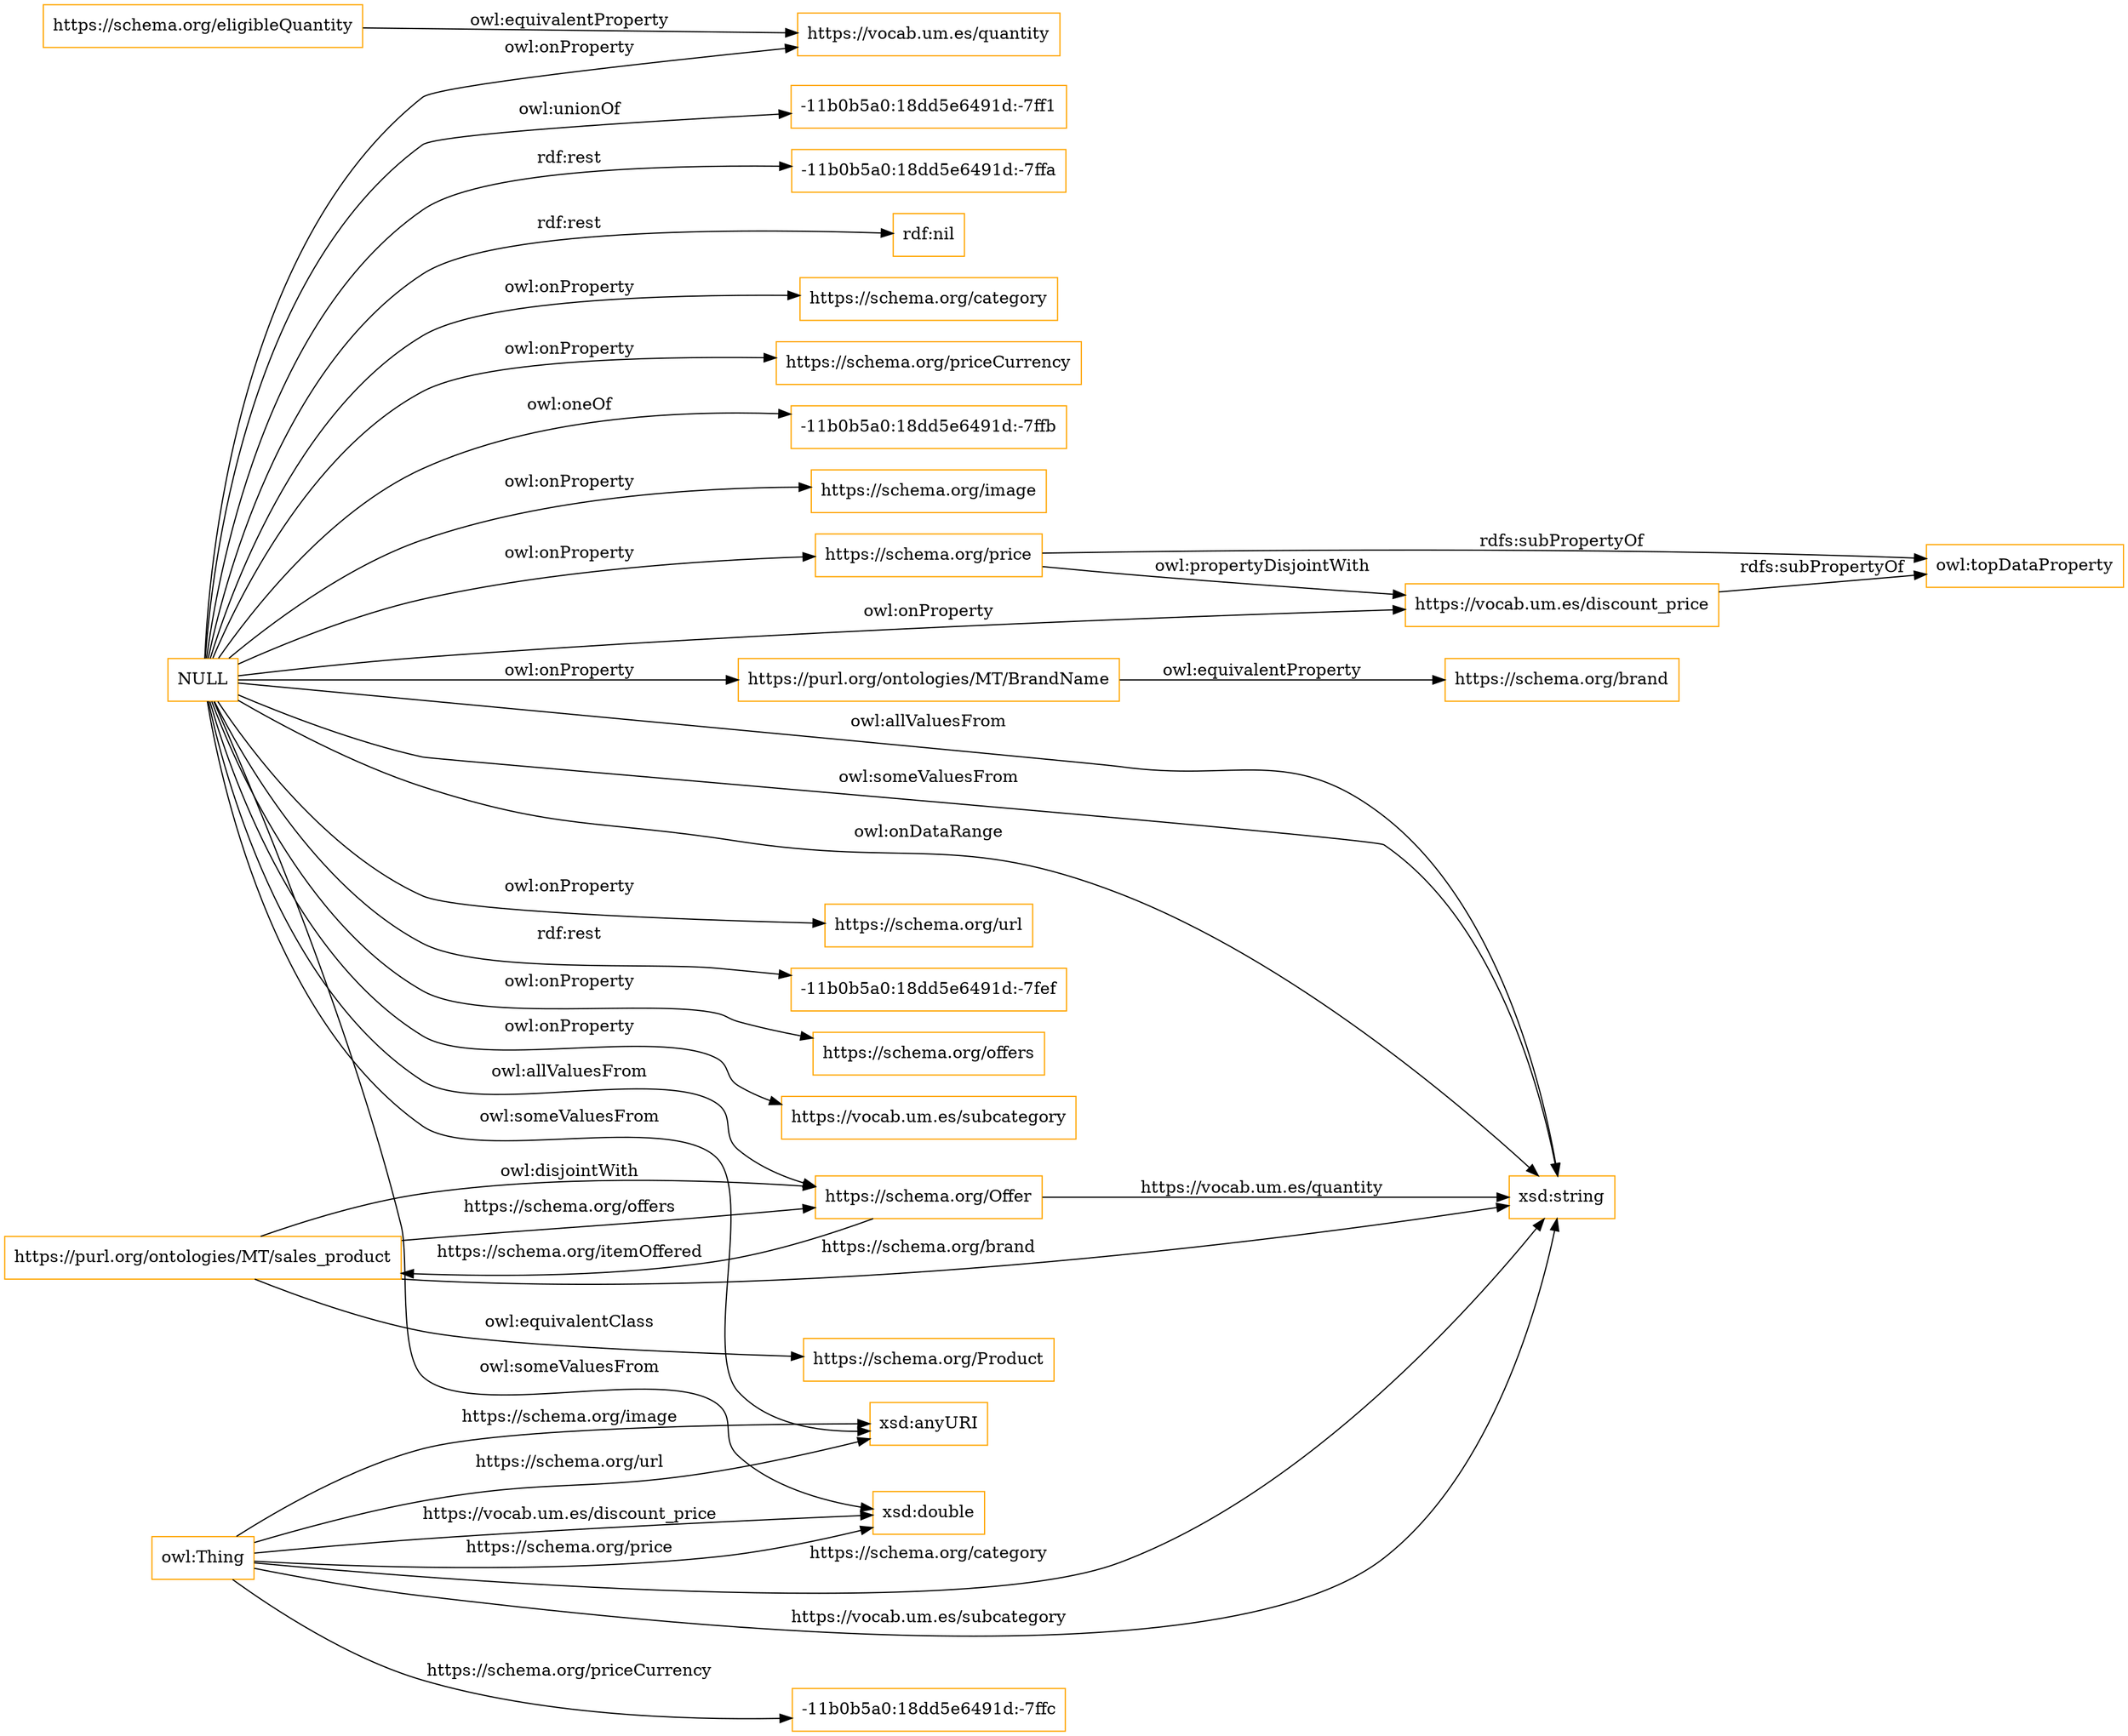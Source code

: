 digraph ar2dtool_diagram { 
rankdir=LR;
size="1501"
node [shape = rectangle, color="orange"]; "https://schema.org/Product" "https://schema.org/Offer" "https://purl.org/ontologies/MT/sales_product" ; /*classes style*/
	"https://schema.org/eligibleQuantity" -> "https://vocab.um.es/quantity" [ label = "owl:equivalentProperty" ];
	"https://purl.org/ontologies/MT/sales_product" -> "https://schema.org/Offer" [ label = "owl:disjointWith" ];
	"https://purl.org/ontologies/MT/sales_product" -> "https://schema.org/Product" [ label = "owl:equivalentClass" ];
	"https://purl.org/ontologies/MT/BrandName" -> "https://schema.org/brand" [ label = "owl:equivalentProperty" ];
	"https://schema.org/price" -> "https://vocab.um.es/discount_price" [ label = "owl:propertyDisjointWith" ];
	"https://schema.org/price" -> "owl:topDataProperty" [ label = "rdfs:subPropertyOf" ];
	"NULL" -> "https://schema.org/image" [ label = "owl:onProperty" ];
	"NULL" -> "https://schema.org/price" [ label = "owl:onProperty" ];
	"NULL" -> "xsd:string" [ label = "owl:someValuesFrom" ];
	"NULL" -> "https://schema.org/url" [ label = "owl:onProperty" ];
	"NULL" -> "-11b0b5a0:18dd5e6491d:-7fef" [ label = "rdf:rest" ];
	"NULL" -> "https://vocab.um.es/quantity" [ label = "owl:onProperty" ];
	"NULL" -> "xsd:anyURI" [ label = "owl:someValuesFrom" ];
	"NULL" -> "https://schema.org/offers" [ label = "owl:onProperty" ];
	"NULL" -> "https://vocab.um.es/subcategory" [ label = "owl:onProperty" ];
	"NULL" -> "-11b0b5a0:18dd5e6491d:-7ff1" [ label = "owl:unionOf" ];
	"NULL" -> "xsd:double" [ label = "owl:someValuesFrom" ];
	"NULL" -> "-11b0b5a0:18dd5e6491d:-7ffa" [ label = "rdf:rest" ];
	"NULL" -> "rdf:nil" [ label = "rdf:rest" ];
	"NULL" -> "https://schema.org/category" [ label = "owl:onProperty" ];
	"NULL" -> "xsd:string" [ label = "owl:onDataRange" ];
	"NULL" -> "https://schema.org/priceCurrency" [ label = "owl:onProperty" ];
	"NULL" -> "-11b0b5a0:18dd5e6491d:-7ffb" [ label = "owl:oneOf" ];
	"NULL" -> "https://schema.org/Offer" [ label = "owl:allValuesFrom" ];
	"NULL" -> "https://vocab.um.es/discount_price" [ label = "owl:onProperty" ];
	"NULL" -> "https://purl.org/ontologies/MT/BrandName" [ label = "owl:onProperty" ];
	"NULL" -> "xsd:string" [ label = "owl:allValuesFrom" ];
	"https://vocab.um.es/discount_price" -> "owl:topDataProperty" [ label = "rdfs:subPropertyOf" ];
	"owl:Thing" -> "xsd:anyURI" [ label = "https://schema.org/image" ];
	"https://purl.org/ontologies/MT/sales_product" -> "https://schema.org/Offer" [ label = "https://schema.org/offers" ];
	"https://schema.org/Offer" -> "xsd:string" [ label = "https://vocab.um.es/quantity" ];
	"owl:Thing" -> "xsd:anyURI" [ label = "https://schema.org/url" ];
	"owl:Thing" -> "xsd:double" [ label = "https://schema.org/price" ];
	"https://schema.org/Offer" -> "https://purl.org/ontologies/MT/sales_product" [ label = "https://schema.org/itemOffered" ];
	"owl:Thing" -> "xsd:string" [ label = "https://schema.org/category" ];
	"owl:Thing" -> "xsd:string" [ label = "https://vocab.um.es/subcategory" ];
	"https://purl.org/ontologies/MT/sales_product" -> "xsd:string" [ label = "https://schema.org/brand" ];
	"owl:Thing" -> "-11b0b5a0:18dd5e6491d:-7ffc" [ label = "https://schema.org/priceCurrency" ];
	"owl:Thing" -> "xsd:double" [ label = "https://vocab.um.es/discount_price" ];

}
